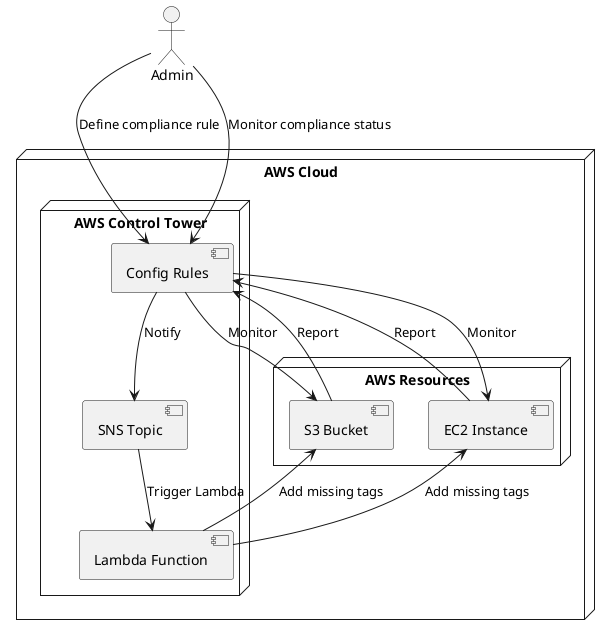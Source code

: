 @startuml

actor "Admin" as Admin

node "AWS Cloud" {
    node "AWS Control Tower" {
        [Config Rules] as ConfigRules
        [SNS Topic] as SNSTopic
        [Lambda Function] as LambdaFunction
    }

    node "AWS Resources" {
        [EC2 Instance] as EC2
        [S3 Bucket] as S3
    }
}

Admin -> ConfigRules : Define compliance rule

ConfigRules --> EC2 : Monitor
ConfigRules --> S3 : Monitor

EC2 --> ConfigRules : Report
S3 --> ConfigRules : Report

ConfigRules --> SNSTopic : Notify

SNSTopic --> LambdaFunction : Trigger Lambda

LambdaFunction --> EC2 : Add missing tags
LambdaFunction --> S3 : Add missing tags

Admin --> ConfigRules : Monitor compliance status

@enduml
